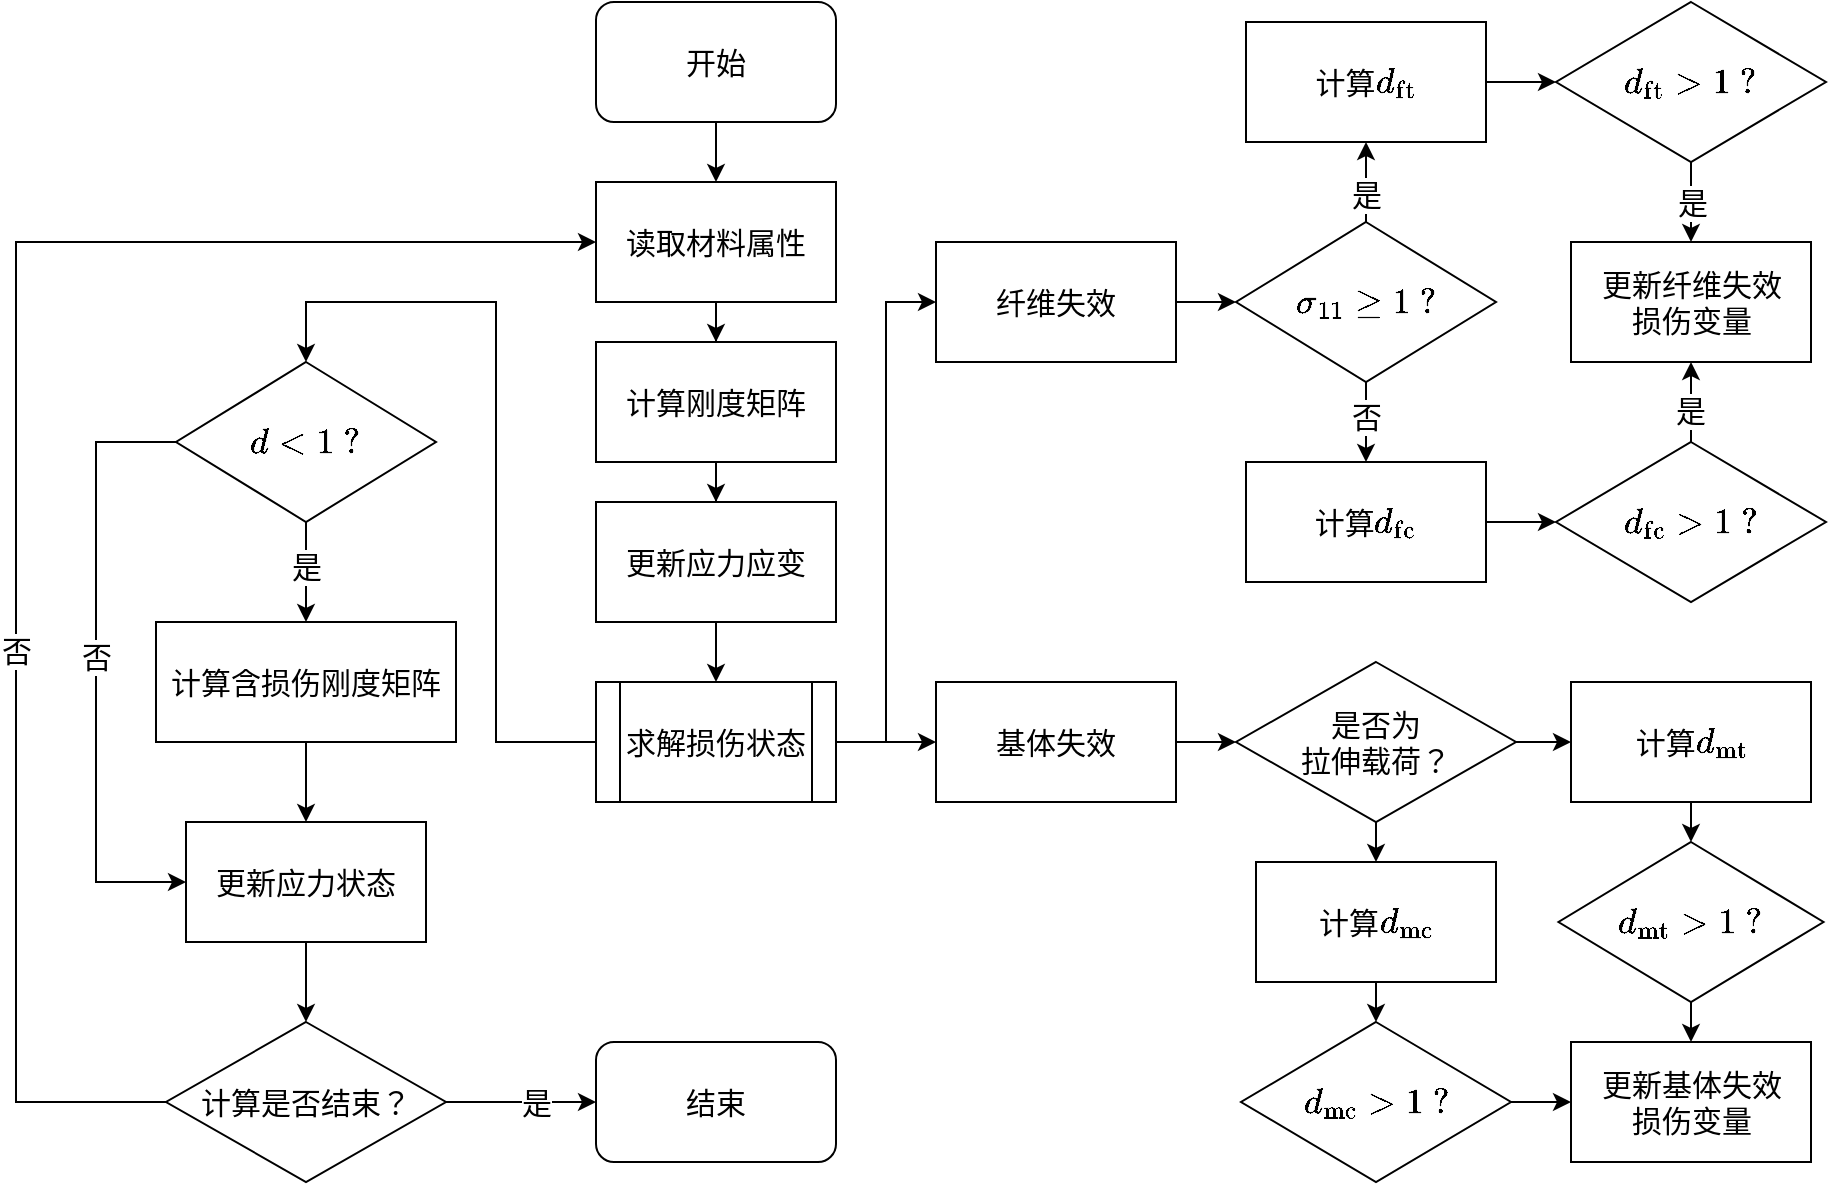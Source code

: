 <mxfile version="21.0.8" type="github">
  <diagram name="第 1 页" id="tH8X5Ct7GdnYIzQljAsK">
    <mxGraphModel dx="1520" dy="713" grid="1" gridSize="10" guides="1" tooltips="1" connect="1" arrows="1" fold="1" page="1" pageScale="1" pageWidth="1169" pageHeight="827" math="1" shadow="0">
      <root>
        <mxCell id="0" />
        <mxCell id="1" parent="0" />
        <mxCell id="6r-kIz0hGhgCBuONI5xw-3" value="" style="edgeStyle=orthogonalEdgeStyle;rounded=0;orthogonalLoop=1;jettySize=auto;html=1;fontSize=15;" parent="1" source="6r-kIz0hGhgCBuONI5xw-1" target="6r-kIz0hGhgCBuONI5xw-2" edge="1">
          <mxGeometry relative="1" as="geometry" />
        </mxCell>
        <mxCell id="6r-kIz0hGhgCBuONI5xw-1" value="开始" style="rounded=1;whiteSpace=wrap;html=1;fontSize=15;" parent="1" vertex="1">
          <mxGeometry x="340" y="140" width="120" height="60" as="geometry" />
        </mxCell>
        <mxCell id="6r-kIz0hGhgCBuONI5xw-5" value="" style="edgeStyle=orthogonalEdgeStyle;rounded=0;orthogonalLoop=1;jettySize=auto;html=1;fontSize=15;" parent="1" source="6r-kIz0hGhgCBuONI5xw-2" target="6r-kIz0hGhgCBuONI5xw-4" edge="1">
          <mxGeometry relative="1" as="geometry" />
        </mxCell>
        <mxCell id="6r-kIz0hGhgCBuONI5xw-2" value="读取材料属性" style="rounded=0;whiteSpace=wrap;html=1;fontSize=15;" parent="1" vertex="1">
          <mxGeometry x="340" y="230" width="120" height="60" as="geometry" />
        </mxCell>
        <mxCell id="6r-kIz0hGhgCBuONI5xw-7" value="" style="edgeStyle=orthogonalEdgeStyle;rounded=0;orthogonalLoop=1;jettySize=auto;html=1;fontSize=15;" parent="1" source="6r-kIz0hGhgCBuONI5xw-4" target="6r-kIz0hGhgCBuONI5xw-6" edge="1">
          <mxGeometry relative="1" as="geometry" />
        </mxCell>
        <mxCell id="6r-kIz0hGhgCBuONI5xw-4" value="计算刚度矩阵" style="whiteSpace=wrap;html=1;rounded=0;fontSize=15;" parent="1" vertex="1">
          <mxGeometry x="340" y="310" width="120" height="60" as="geometry" />
        </mxCell>
        <mxCell id="6r-kIz0hGhgCBuONI5xw-9" value="" style="edgeStyle=orthogonalEdgeStyle;rounded=0;orthogonalLoop=1;jettySize=auto;html=1;fontSize=15;" parent="1" source="6r-kIz0hGhgCBuONI5xw-6" target="6r-kIz0hGhgCBuONI5xw-8" edge="1">
          <mxGeometry relative="1" as="geometry" />
        </mxCell>
        <mxCell id="6r-kIz0hGhgCBuONI5xw-6" value="更新应力应变" style="whiteSpace=wrap;html=1;rounded=0;fontSize=15;" parent="1" vertex="1">
          <mxGeometry x="340" y="390" width="120" height="60" as="geometry" />
        </mxCell>
        <mxCell id="6r-kIz0hGhgCBuONI5xw-13" value="" style="edgeStyle=orthogonalEdgeStyle;rounded=0;orthogonalLoop=1;jettySize=auto;html=1;fontSize=15;entryX=0.5;entryY=0;entryDx=0;entryDy=0;exitX=0;exitY=0.5;exitDx=0;exitDy=0;" parent="1" source="6r-kIz0hGhgCBuONI5xw-8" target="6r-kIz0hGhgCBuONI5xw-12" edge="1">
          <mxGeometry relative="1" as="geometry">
            <Array as="points">
              <mxPoint x="290" y="510" />
              <mxPoint x="290" y="290" />
              <mxPoint x="195" y="290" />
            </Array>
          </mxGeometry>
        </mxCell>
        <mxCell id="dNLBxnli_luOGMNEjt3j-31" style="edgeStyle=orthogonalEdgeStyle;rounded=0;orthogonalLoop=1;jettySize=auto;html=1;exitX=1;exitY=0.5;exitDx=0;exitDy=0;entryX=0;entryY=0.5;entryDx=0;entryDy=0;fontSize=15;" edge="1" parent="1" source="6r-kIz0hGhgCBuONI5xw-8" target="dNLBxnli_luOGMNEjt3j-18">
          <mxGeometry relative="1" as="geometry" />
        </mxCell>
        <mxCell id="dNLBxnli_luOGMNEjt3j-32" style="edgeStyle=none;rounded=0;orthogonalLoop=1;jettySize=auto;html=1;exitX=1;exitY=0.5;exitDx=0;exitDy=0;entryX=0;entryY=0.5;entryDx=0;entryDy=0;fontSize=15;" edge="1" parent="1" source="6r-kIz0hGhgCBuONI5xw-8" target="dNLBxnli_luOGMNEjt3j-19">
          <mxGeometry relative="1" as="geometry" />
        </mxCell>
        <mxCell id="6r-kIz0hGhgCBuONI5xw-8" value="求解损伤状态" style="shape=process;whiteSpace=wrap;html=1;backgroundOutline=1;rounded=0;fontSize=15;" parent="1" vertex="1">
          <mxGeometry x="340" y="480" width="120" height="60" as="geometry" />
        </mxCell>
        <mxCell id="dNLBxnli_luOGMNEjt3j-2" value="" style="edgeStyle=orthogonalEdgeStyle;rounded=0;orthogonalLoop=1;jettySize=auto;html=1;fontSize=15;exitX=0.5;exitY=1;exitDx=0;exitDy=0;" edge="1" parent="1" source="6r-kIz0hGhgCBuONI5xw-12" target="dNLBxnli_luOGMNEjt3j-1">
          <mxGeometry relative="1" as="geometry" />
        </mxCell>
        <mxCell id="dNLBxnli_luOGMNEjt3j-12" value="是" style="edgeLabel;html=1;align=center;verticalAlign=middle;resizable=0;points=[];fontSize=15;" vertex="1" connectable="0" parent="dNLBxnli_luOGMNEjt3j-2">
          <mxGeometry x="-0.515" relative="1" as="geometry">
            <mxPoint y="10" as="offset" />
          </mxGeometry>
        </mxCell>
        <mxCell id="dNLBxnli_luOGMNEjt3j-10" style="edgeStyle=orthogonalEdgeStyle;rounded=0;orthogonalLoop=1;jettySize=auto;html=1;exitX=0;exitY=0.5;exitDx=0;exitDy=0;entryX=0;entryY=0.5;entryDx=0;entryDy=0;fontSize=15;" edge="1" parent="1" source="6r-kIz0hGhgCBuONI5xw-12" target="dNLBxnli_luOGMNEjt3j-3">
          <mxGeometry relative="1" as="geometry">
            <Array as="points">
              <mxPoint x="90" y="360" />
              <mxPoint x="90" y="580" />
            </Array>
          </mxGeometry>
        </mxCell>
        <mxCell id="dNLBxnli_luOGMNEjt3j-11" value="否" style="edgeLabel;html=1;align=center;verticalAlign=middle;resizable=0;points=[];fontSize=15;" vertex="1" connectable="0" parent="dNLBxnli_luOGMNEjt3j-10">
          <mxGeometry x="-0.182" relative="1" as="geometry">
            <mxPoint y="22" as="offset" />
          </mxGeometry>
        </mxCell>
        <mxCell id="6r-kIz0hGhgCBuONI5xw-12" value="$$d&amp;lt;1 \&amp;nbsp; ?$$" style="rhombus;whiteSpace=wrap;html=1;rounded=0;fontSize=15;" parent="1" vertex="1">
          <mxGeometry x="130" y="320" width="130" height="80" as="geometry" />
        </mxCell>
        <mxCell id="dNLBxnli_luOGMNEjt3j-4" value="" style="edgeStyle=orthogonalEdgeStyle;rounded=0;orthogonalLoop=1;jettySize=auto;html=1;fontSize=15;" edge="1" parent="1" source="dNLBxnli_luOGMNEjt3j-1" target="dNLBxnli_luOGMNEjt3j-3">
          <mxGeometry relative="1" as="geometry" />
        </mxCell>
        <mxCell id="dNLBxnli_luOGMNEjt3j-1" value="计算含损伤刚度矩阵" style="whiteSpace=wrap;html=1;rounded=0;fontSize=15;" vertex="1" parent="1">
          <mxGeometry x="120" y="450" width="150" height="60" as="geometry" />
        </mxCell>
        <mxCell id="dNLBxnli_luOGMNEjt3j-6" value="" style="edgeStyle=orthogonalEdgeStyle;rounded=0;orthogonalLoop=1;jettySize=auto;html=1;fontSize=15;exitX=0.5;exitY=1;exitDx=0;exitDy=0;" edge="1" parent="1" source="dNLBxnli_luOGMNEjt3j-3" target="dNLBxnli_luOGMNEjt3j-5">
          <mxGeometry relative="1" as="geometry" />
        </mxCell>
        <mxCell id="dNLBxnli_luOGMNEjt3j-3" value="更新应力状态" style="whiteSpace=wrap;html=1;rounded=0;fontSize=15;" vertex="1" parent="1">
          <mxGeometry x="135" y="550" width="120" height="60" as="geometry" />
        </mxCell>
        <mxCell id="dNLBxnli_luOGMNEjt3j-8" value="" style="edgeStyle=orthogonalEdgeStyle;rounded=0;orthogonalLoop=1;jettySize=auto;html=1;fontSize=15;" edge="1" parent="1" source="dNLBxnli_luOGMNEjt3j-5" target="dNLBxnli_luOGMNEjt3j-7">
          <mxGeometry relative="1" as="geometry" />
        </mxCell>
        <mxCell id="dNLBxnli_luOGMNEjt3j-15" value="是" style="edgeLabel;html=1;align=center;verticalAlign=middle;resizable=0;points=[];fontSize=15;" vertex="1" connectable="0" parent="dNLBxnli_luOGMNEjt3j-8">
          <mxGeometry x="0.18" relative="1" as="geometry">
            <mxPoint as="offset" />
          </mxGeometry>
        </mxCell>
        <mxCell id="dNLBxnli_luOGMNEjt3j-13" style="edgeStyle=orthogonalEdgeStyle;rounded=0;orthogonalLoop=1;jettySize=auto;html=1;entryX=0;entryY=0.5;entryDx=0;entryDy=0;fontSize=15;exitX=0;exitY=0.5;exitDx=0;exitDy=0;" edge="1" parent="1" source="dNLBxnli_luOGMNEjt3j-5" target="6r-kIz0hGhgCBuONI5xw-2">
          <mxGeometry relative="1" as="geometry">
            <mxPoint x="120" y="660" as="sourcePoint" />
            <mxPoint x="320" y="259.97" as="targetPoint" />
            <Array as="points">
              <mxPoint x="50" y="690" />
              <mxPoint x="50" y="260" />
            </Array>
          </mxGeometry>
        </mxCell>
        <mxCell id="dNLBxnli_luOGMNEjt3j-14" value="否" style="edgeLabel;html=1;align=center;verticalAlign=middle;resizable=0;points=[];fontSize=15;" vertex="1" connectable="0" parent="dNLBxnli_luOGMNEjt3j-13">
          <mxGeometry x="0.05" relative="1" as="geometry">
            <mxPoint y="116" as="offset" />
          </mxGeometry>
        </mxCell>
        <mxCell id="dNLBxnli_luOGMNEjt3j-5" value="计算是否结束？" style="rhombus;whiteSpace=wrap;html=1;rounded=0;fontSize=15;" vertex="1" parent="1">
          <mxGeometry x="125" y="650" width="140" height="80" as="geometry" />
        </mxCell>
        <mxCell id="dNLBxnli_luOGMNEjt3j-7" value="结束" style="rounded=1;whiteSpace=wrap;html=1;fontSize=15;" vertex="1" parent="1">
          <mxGeometry x="340" y="660" width="120" height="60" as="geometry" />
        </mxCell>
        <mxCell id="dNLBxnli_luOGMNEjt3j-21" value="" style="edgeStyle=orthogonalEdgeStyle;rounded=0;orthogonalLoop=1;jettySize=auto;html=1;fontSize=15;" edge="1" parent="1" source="dNLBxnli_luOGMNEjt3j-18" target="dNLBxnli_luOGMNEjt3j-20">
          <mxGeometry relative="1" as="geometry" />
        </mxCell>
        <mxCell id="dNLBxnli_luOGMNEjt3j-18" value="纤维失效" style="rounded=0;whiteSpace=wrap;html=1;fontSize=15;" vertex="1" parent="1">
          <mxGeometry x="510" y="260" width="120" height="60" as="geometry" />
        </mxCell>
        <mxCell id="dNLBxnli_luOGMNEjt3j-41" value="" style="edgeStyle=none;rounded=0;orthogonalLoop=1;jettySize=auto;html=1;fontSize=15;" edge="1" parent="1" source="dNLBxnli_luOGMNEjt3j-19" target="dNLBxnli_luOGMNEjt3j-40">
          <mxGeometry relative="1" as="geometry" />
        </mxCell>
        <mxCell id="dNLBxnli_luOGMNEjt3j-19" value="基体失效" style="rounded=0;whiteSpace=wrap;html=1;fontSize=15;" vertex="1" parent="1">
          <mxGeometry x="510" y="480" width="120" height="60" as="geometry" />
        </mxCell>
        <mxCell id="dNLBxnli_luOGMNEjt3j-23" value="" style="edgeStyle=orthogonalEdgeStyle;rounded=0;orthogonalLoop=1;jettySize=auto;html=1;fontSize=15;" edge="1" parent="1" source="dNLBxnli_luOGMNEjt3j-20" target="dNLBxnli_luOGMNEjt3j-22">
          <mxGeometry relative="1" as="geometry" />
        </mxCell>
        <mxCell id="dNLBxnli_luOGMNEjt3j-39" value="是" style="edgeLabel;html=1;align=center;verticalAlign=middle;resizable=0;points=[];fontSize=15;" vertex="1" connectable="0" parent="dNLBxnli_luOGMNEjt3j-23">
          <mxGeometry x="-0.287" relative="1" as="geometry">
            <mxPoint as="offset" />
          </mxGeometry>
        </mxCell>
        <mxCell id="dNLBxnli_luOGMNEjt3j-27" value="" style="edgeStyle=orthogonalEdgeStyle;rounded=0;orthogonalLoop=1;jettySize=auto;html=1;fontSize=15;" edge="1" parent="1" source="dNLBxnli_luOGMNEjt3j-20" target="dNLBxnli_luOGMNEjt3j-26">
          <mxGeometry relative="1" as="geometry">
            <Array as="points">
              <mxPoint x="725" y="350" />
              <mxPoint x="725" y="350" />
            </Array>
          </mxGeometry>
        </mxCell>
        <mxCell id="dNLBxnli_luOGMNEjt3j-38" value="否" style="edgeLabel;html=1;align=center;verticalAlign=middle;resizable=0;points=[];fontSize=15;" vertex="1" connectable="0" parent="dNLBxnli_luOGMNEjt3j-27">
          <mxGeometry x="-0.143" relative="1" as="geometry">
            <mxPoint as="offset" />
          </mxGeometry>
        </mxCell>
        <mxCell id="dNLBxnli_luOGMNEjt3j-20" value="$$\sigma_{11} \ge 1 \ ?$$" style="rhombus;whiteSpace=wrap;html=1;fontSize=15;rounded=0;" vertex="1" parent="1">
          <mxGeometry x="660" y="250" width="130" height="80" as="geometry" />
        </mxCell>
        <mxCell id="dNLBxnli_luOGMNEjt3j-25" value="" style="edgeStyle=orthogonalEdgeStyle;rounded=0;orthogonalLoop=1;jettySize=auto;html=1;fontSize=15;" edge="1" parent="1" source="dNLBxnli_luOGMNEjt3j-22" target="dNLBxnli_luOGMNEjt3j-24">
          <mxGeometry relative="1" as="geometry" />
        </mxCell>
        <mxCell id="dNLBxnli_luOGMNEjt3j-22" value="计算\(d_{\rm ft}\)" style="whiteSpace=wrap;html=1;fontSize=15;rounded=0;" vertex="1" parent="1">
          <mxGeometry x="665" y="150" width="120" height="60" as="geometry" />
        </mxCell>
        <mxCell id="dNLBxnli_luOGMNEjt3j-34" value="" style="edgeStyle=none;rounded=0;orthogonalLoop=1;jettySize=auto;html=1;fontSize=15;" edge="1" parent="1" source="dNLBxnli_luOGMNEjt3j-24" target="dNLBxnli_luOGMNEjt3j-33">
          <mxGeometry relative="1" as="geometry" />
        </mxCell>
        <mxCell id="dNLBxnli_luOGMNEjt3j-36" value="是" style="edgeLabel;html=1;align=center;verticalAlign=middle;resizable=0;points=[];fontSize=15;" vertex="1" connectable="0" parent="dNLBxnli_luOGMNEjt3j-34">
          <mxGeometry x="-0.491" y="-1" relative="1" as="geometry">
            <mxPoint x="1" y="10" as="offset" />
          </mxGeometry>
        </mxCell>
        <mxCell id="dNLBxnli_luOGMNEjt3j-24" value="$$d_{\rm ft} &amp;gt; 1 \&amp;nbsp; ?$$" style="rhombus;whiteSpace=wrap;html=1;fontSize=15;rounded=0;" vertex="1" parent="1">
          <mxGeometry x="820" y="140" width="135" height="80" as="geometry" />
        </mxCell>
        <mxCell id="dNLBxnli_luOGMNEjt3j-29" value="" style="edgeStyle=orthogonalEdgeStyle;rounded=0;orthogonalLoop=1;jettySize=auto;html=1;fontSize=15;" edge="1" parent="1" source="dNLBxnli_luOGMNEjt3j-26" target="dNLBxnli_luOGMNEjt3j-28">
          <mxGeometry relative="1" as="geometry" />
        </mxCell>
        <mxCell id="dNLBxnli_luOGMNEjt3j-26" value="计算\(d_{\rm fc}\)" style="whiteSpace=wrap;html=1;fontSize=15;rounded=0;" vertex="1" parent="1">
          <mxGeometry x="665" y="370" width="120" height="60" as="geometry" />
        </mxCell>
        <mxCell id="dNLBxnli_luOGMNEjt3j-35" value="" style="edgeStyle=none;rounded=0;orthogonalLoop=1;jettySize=auto;html=1;fontSize=15;" edge="1" parent="1" source="dNLBxnli_luOGMNEjt3j-28" target="dNLBxnli_luOGMNEjt3j-33">
          <mxGeometry relative="1" as="geometry" />
        </mxCell>
        <mxCell id="dNLBxnli_luOGMNEjt3j-37" value="是" style="edgeLabel;html=1;align=center;verticalAlign=middle;resizable=0;points=[];fontSize=15;" vertex="1" connectable="0" parent="dNLBxnli_luOGMNEjt3j-35">
          <mxGeometry x="-0.166" y="1" relative="1" as="geometry">
            <mxPoint as="offset" />
          </mxGeometry>
        </mxCell>
        <mxCell id="dNLBxnli_luOGMNEjt3j-28" value="$$d_{\rm fc} &amp;gt; 1 \&amp;nbsp; ?$$" style="rhombus;whiteSpace=wrap;html=1;fontSize=15;rounded=0;" vertex="1" parent="1">
          <mxGeometry x="820" y="360" width="135" height="80" as="geometry" />
        </mxCell>
        <mxCell id="dNLBxnli_luOGMNEjt3j-33" value="更新纤维失效&lt;br style=&quot;font-size: 15px;&quot;&gt;损伤变量" style="rounded=0;whiteSpace=wrap;html=1;fontSize=15;" vertex="1" parent="1">
          <mxGeometry x="827.5" y="260" width="120" height="60" as="geometry" />
        </mxCell>
        <mxCell id="dNLBxnli_luOGMNEjt3j-43" value="" style="edgeStyle=none;rounded=0;orthogonalLoop=1;jettySize=auto;html=1;fontSize=15;" edge="1" parent="1" source="dNLBxnli_luOGMNEjt3j-40" target="dNLBxnli_luOGMNEjt3j-42">
          <mxGeometry relative="1" as="geometry" />
        </mxCell>
        <mxCell id="dNLBxnli_luOGMNEjt3j-45" value="" style="edgeStyle=none;rounded=0;orthogonalLoop=1;jettySize=auto;html=1;fontSize=15;" edge="1" parent="1" source="dNLBxnli_luOGMNEjt3j-40" target="dNLBxnli_luOGMNEjt3j-44">
          <mxGeometry relative="1" as="geometry" />
        </mxCell>
        <mxCell id="dNLBxnli_luOGMNEjt3j-40" value="是否为&lt;br style=&quot;font-size: 15px;&quot;&gt;拉伸载荷？" style="rhombus;whiteSpace=wrap;html=1;fontSize=15;rounded=0;align=center;" vertex="1" parent="1">
          <mxGeometry x="660" y="470" width="140" height="80" as="geometry" />
        </mxCell>
        <mxCell id="dNLBxnli_luOGMNEjt3j-49" value="" style="edgeStyle=none;rounded=0;orthogonalLoop=1;jettySize=auto;html=1;fontSize=15;" edge="1" parent="1" source="dNLBxnli_luOGMNEjt3j-42" target="dNLBxnli_luOGMNEjt3j-48">
          <mxGeometry relative="1" as="geometry" />
        </mxCell>
        <mxCell id="dNLBxnli_luOGMNEjt3j-42" value="计算\(d_{\rm mt}\)" style="whiteSpace=wrap;html=1;fontSize=15;rounded=0;" vertex="1" parent="1">
          <mxGeometry x="827.5" y="480" width="120" height="60" as="geometry" />
        </mxCell>
        <mxCell id="dNLBxnli_luOGMNEjt3j-47" value="" style="edgeStyle=none;rounded=0;orthogonalLoop=1;jettySize=auto;html=1;fontSize=15;" edge="1" parent="1" source="dNLBxnli_luOGMNEjt3j-44" target="dNLBxnli_luOGMNEjt3j-46">
          <mxGeometry relative="1" as="geometry" />
        </mxCell>
        <mxCell id="dNLBxnli_luOGMNEjt3j-44" value="计算\(d_{\rm mc}\)" style="whiteSpace=wrap;html=1;fontSize=15;rounded=0;" vertex="1" parent="1">
          <mxGeometry x="670" y="570" width="120" height="60" as="geometry" />
        </mxCell>
        <mxCell id="dNLBxnli_luOGMNEjt3j-52" value="" style="edgeStyle=none;rounded=0;orthogonalLoop=1;jettySize=auto;html=1;fontSize=15;" edge="1" parent="1" source="dNLBxnli_luOGMNEjt3j-46" target="dNLBxnli_luOGMNEjt3j-50">
          <mxGeometry relative="1" as="geometry" />
        </mxCell>
        <mxCell id="dNLBxnli_luOGMNEjt3j-46" value="$$d_{\rm mc} &amp;gt; 1 \&amp;nbsp; ?$$" style="rhombus;whiteSpace=wrap;html=1;fontSize=15;rounded=0;" vertex="1" parent="1">
          <mxGeometry x="662.5" y="650" width="135" height="80" as="geometry" />
        </mxCell>
        <mxCell id="dNLBxnli_luOGMNEjt3j-51" value="" style="edgeStyle=none;rounded=0;orthogonalLoop=1;jettySize=auto;html=1;fontSize=15;" edge="1" parent="1" source="dNLBxnli_luOGMNEjt3j-48" target="dNLBxnli_luOGMNEjt3j-50">
          <mxGeometry relative="1" as="geometry" />
        </mxCell>
        <mxCell id="dNLBxnli_luOGMNEjt3j-48" value="$$d_{\rm mt} &amp;gt; 1 \&amp;nbsp; ?$$" style="rhombus;whiteSpace=wrap;html=1;fontSize=15;rounded=0;" vertex="1" parent="1">
          <mxGeometry x="821.25" y="560" width="132.5" height="80" as="geometry" />
        </mxCell>
        <mxCell id="dNLBxnli_luOGMNEjt3j-50" value="更新基体失效&lt;br style=&quot;font-size: 15px;&quot;&gt;损伤变量" style="rounded=0;whiteSpace=wrap;html=1;fontSize=15;" vertex="1" parent="1">
          <mxGeometry x="827.5" y="660" width="120" height="60" as="geometry" />
        </mxCell>
      </root>
    </mxGraphModel>
  </diagram>
</mxfile>
